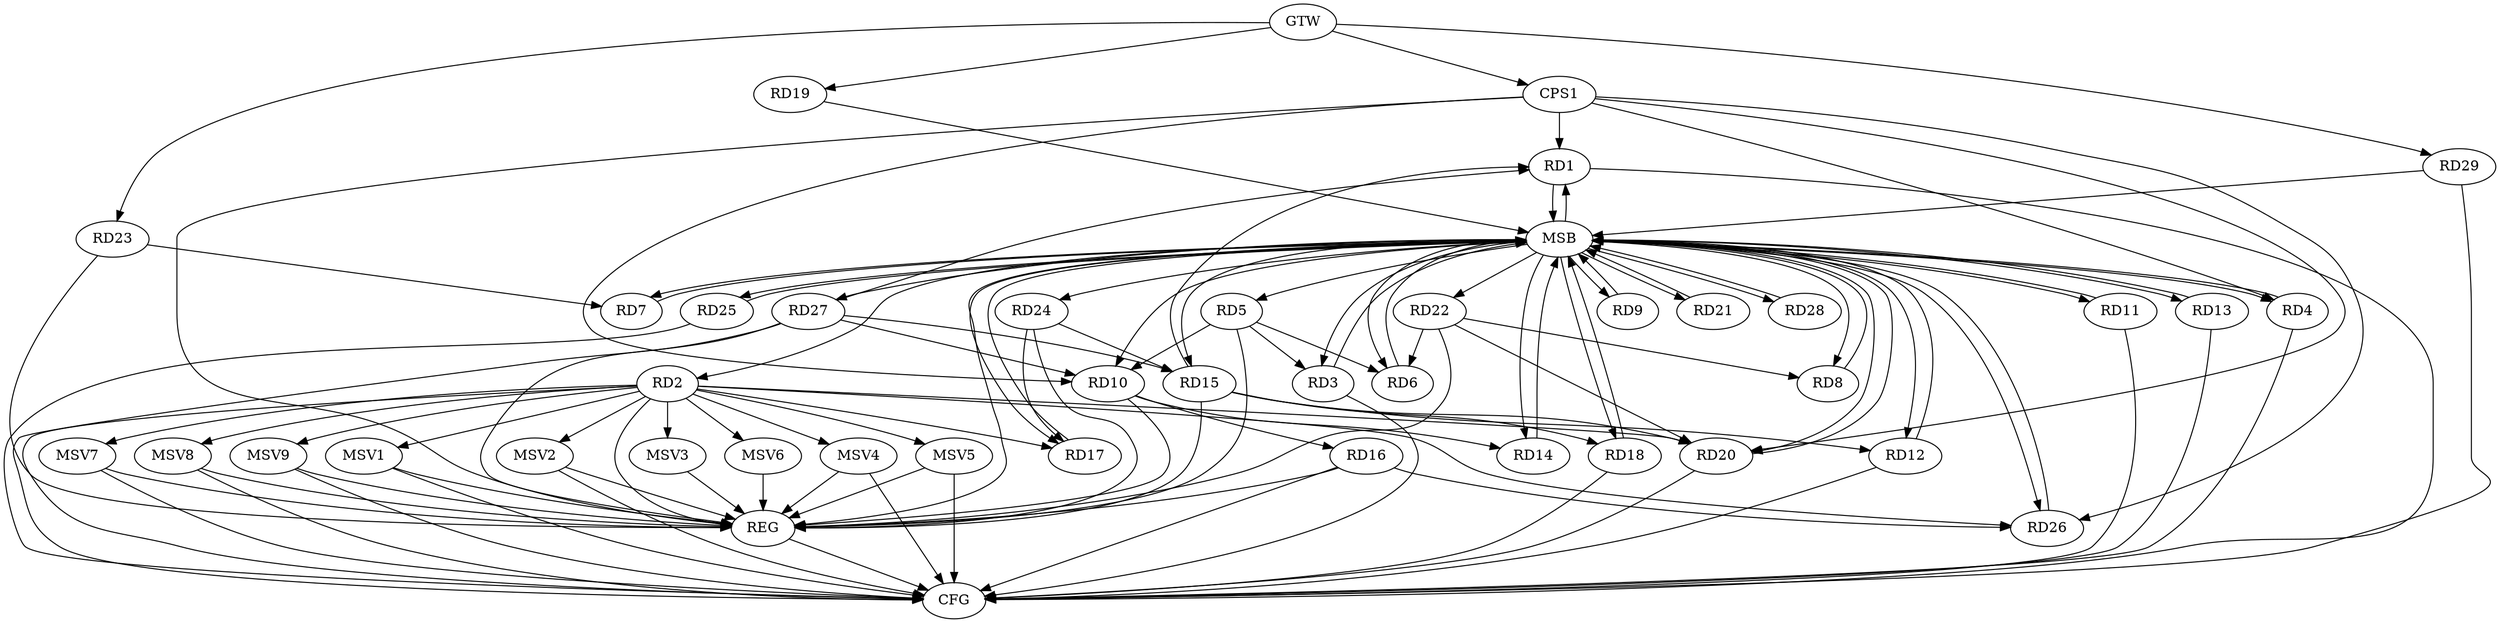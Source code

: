 strict digraph G {
  RD1 [ label="RD1" ];
  RD2 [ label="RD2" ];
  RD3 [ label="RD3" ];
  RD4 [ label="RD4" ];
  RD5 [ label="RD5" ];
  RD6 [ label="RD6" ];
  RD7 [ label="RD7" ];
  RD8 [ label="RD8" ];
  RD9 [ label="RD9" ];
  RD10 [ label="RD10" ];
  RD11 [ label="RD11" ];
  RD12 [ label="RD12" ];
  RD13 [ label="RD13" ];
  RD14 [ label="RD14" ];
  RD15 [ label="RD15" ];
  RD16 [ label="RD16" ];
  RD17 [ label="RD17" ];
  RD18 [ label="RD18" ];
  RD19 [ label="RD19" ];
  RD20 [ label="RD20" ];
  RD21 [ label="RD21" ];
  RD22 [ label="RD22" ];
  RD23 [ label="RD23" ];
  RD24 [ label="RD24" ];
  RD25 [ label="RD25" ];
  RD26 [ label="RD26" ];
  RD27 [ label="RD27" ];
  RD28 [ label="RD28" ];
  RD29 [ label="RD29" ];
  CPS1 [ label="CPS1" ];
  GTW [ label="GTW" ];
  REG [ label="REG" ];
  MSB [ label="MSB" ];
  CFG [ label="CFG" ];
  MSV1 [ label="MSV1" ];
  MSV2 [ label="MSV2" ];
  MSV3 [ label="MSV3" ];
  MSV4 [ label="MSV4" ];
  MSV5 [ label="MSV5" ];
  MSV6 [ label="MSV6" ];
  MSV7 [ label="MSV7" ];
  MSV8 [ label="MSV8" ];
  MSV9 [ label="MSV9" ];
  RD15 -> RD1;
  RD27 -> RD1;
  RD2 -> RD17;
  RD2 -> RD20;
  RD2 -> RD26;
  RD5 -> RD3;
  RD5 -> RD6;
  RD5 -> RD10;
  RD22 -> RD6;
  RD23 -> RD7;
  RD22 -> RD8;
  RD10 -> RD14;
  RD10 -> RD16;
  RD27 -> RD10;
  RD15 -> RD12;
  RD15 -> RD18;
  RD15 -> RD20;
  RD24 -> RD15;
  RD27 -> RD15;
  RD16 -> RD26;
  RD24 -> RD17;
  RD22 -> RD20;
  CPS1 -> RD4;
  CPS1 -> RD26;
  CPS1 -> RD1;
  CPS1 -> RD10;
  CPS1 -> RD20;
  GTW -> RD19;
  GTW -> RD23;
  GTW -> RD29;
  GTW -> CPS1;
  RD2 -> REG;
  RD5 -> REG;
  RD10 -> REG;
  RD15 -> REG;
  RD16 -> REG;
  RD22 -> REG;
  RD23 -> REG;
  RD24 -> REG;
  RD27 -> REG;
  CPS1 -> REG;
  RD1 -> MSB;
  MSB -> RD7;
  MSB -> RD14;
  MSB -> REG;
  RD3 -> MSB;
  MSB -> RD17;
  MSB -> RD25;
  MSB -> RD27;
  RD4 -> MSB;
  RD6 -> MSB;
  RD7 -> MSB;
  MSB -> RD6;
  MSB -> RD11;
  RD8 -> MSB;
  MSB -> RD26;
  RD9 -> MSB;
  MSB -> RD20;
  MSB -> RD24;
  RD11 -> MSB;
  MSB -> RD4;
  RD12 -> MSB;
  MSB -> RD9;
  RD13 -> MSB;
  MSB -> RD21;
  MSB -> RD22;
  RD14 -> MSB;
  MSB -> RD1;
  MSB -> RD12;
  MSB -> RD28;
  RD17 -> MSB;
  MSB -> RD2;
  MSB -> RD3;
  MSB -> RD8;
  RD18 -> MSB;
  MSB -> RD10;
  RD19 -> MSB;
  RD20 -> MSB;
  MSB -> RD15;
  RD21 -> MSB;
  RD25 -> MSB;
  RD26 -> MSB;
  MSB -> RD5;
  RD28 -> MSB;
  MSB -> RD18;
  RD29 -> MSB;
  MSB -> RD13;
  RD2 -> CFG;
  RD3 -> CFG;
  RD11 -> CFG;
  RD18 -> CFG;
  RD13 -> CFG;
  RD25 -> CFG;
  RD4 -> CFG;
  RD1 -> CFG;
  RD27 -> CFG;
  RD12 -> CFG;
  RD20 -> CFG;
  RD29 -> CFG;
  RD16 -> CFG;
  REG -> CFG;
  RD2 -> MSV1;
  RD2 -> MSV2;
  MSV1 -> REG;
  MSV1 -> CFG;
  MSV2 -> REG;
  MSV2 -> CFG;
  RD2 -> MSV3;
  RD2 -> MSV4;
  MSV3 -> REG;
  MSV4 -> REG;
  MSV4 -> CFG;
  RD2 -> MSV5;
  MSV5 -> REG;
  MSV5 -> CFG;
  RD2 -> MSV6;
  MSV6 -> REG;
  RD2 -> MSV7;
  MSV7 -> REG;
  MSV7 -> CFG;
  RD2 -> MSV8;
  MSV8 -> REG;
  MSV8 -> CFG;
  RD2 -> MSV9;
  MSV9 -> REG;
  MSV9 -> CFG;
}
